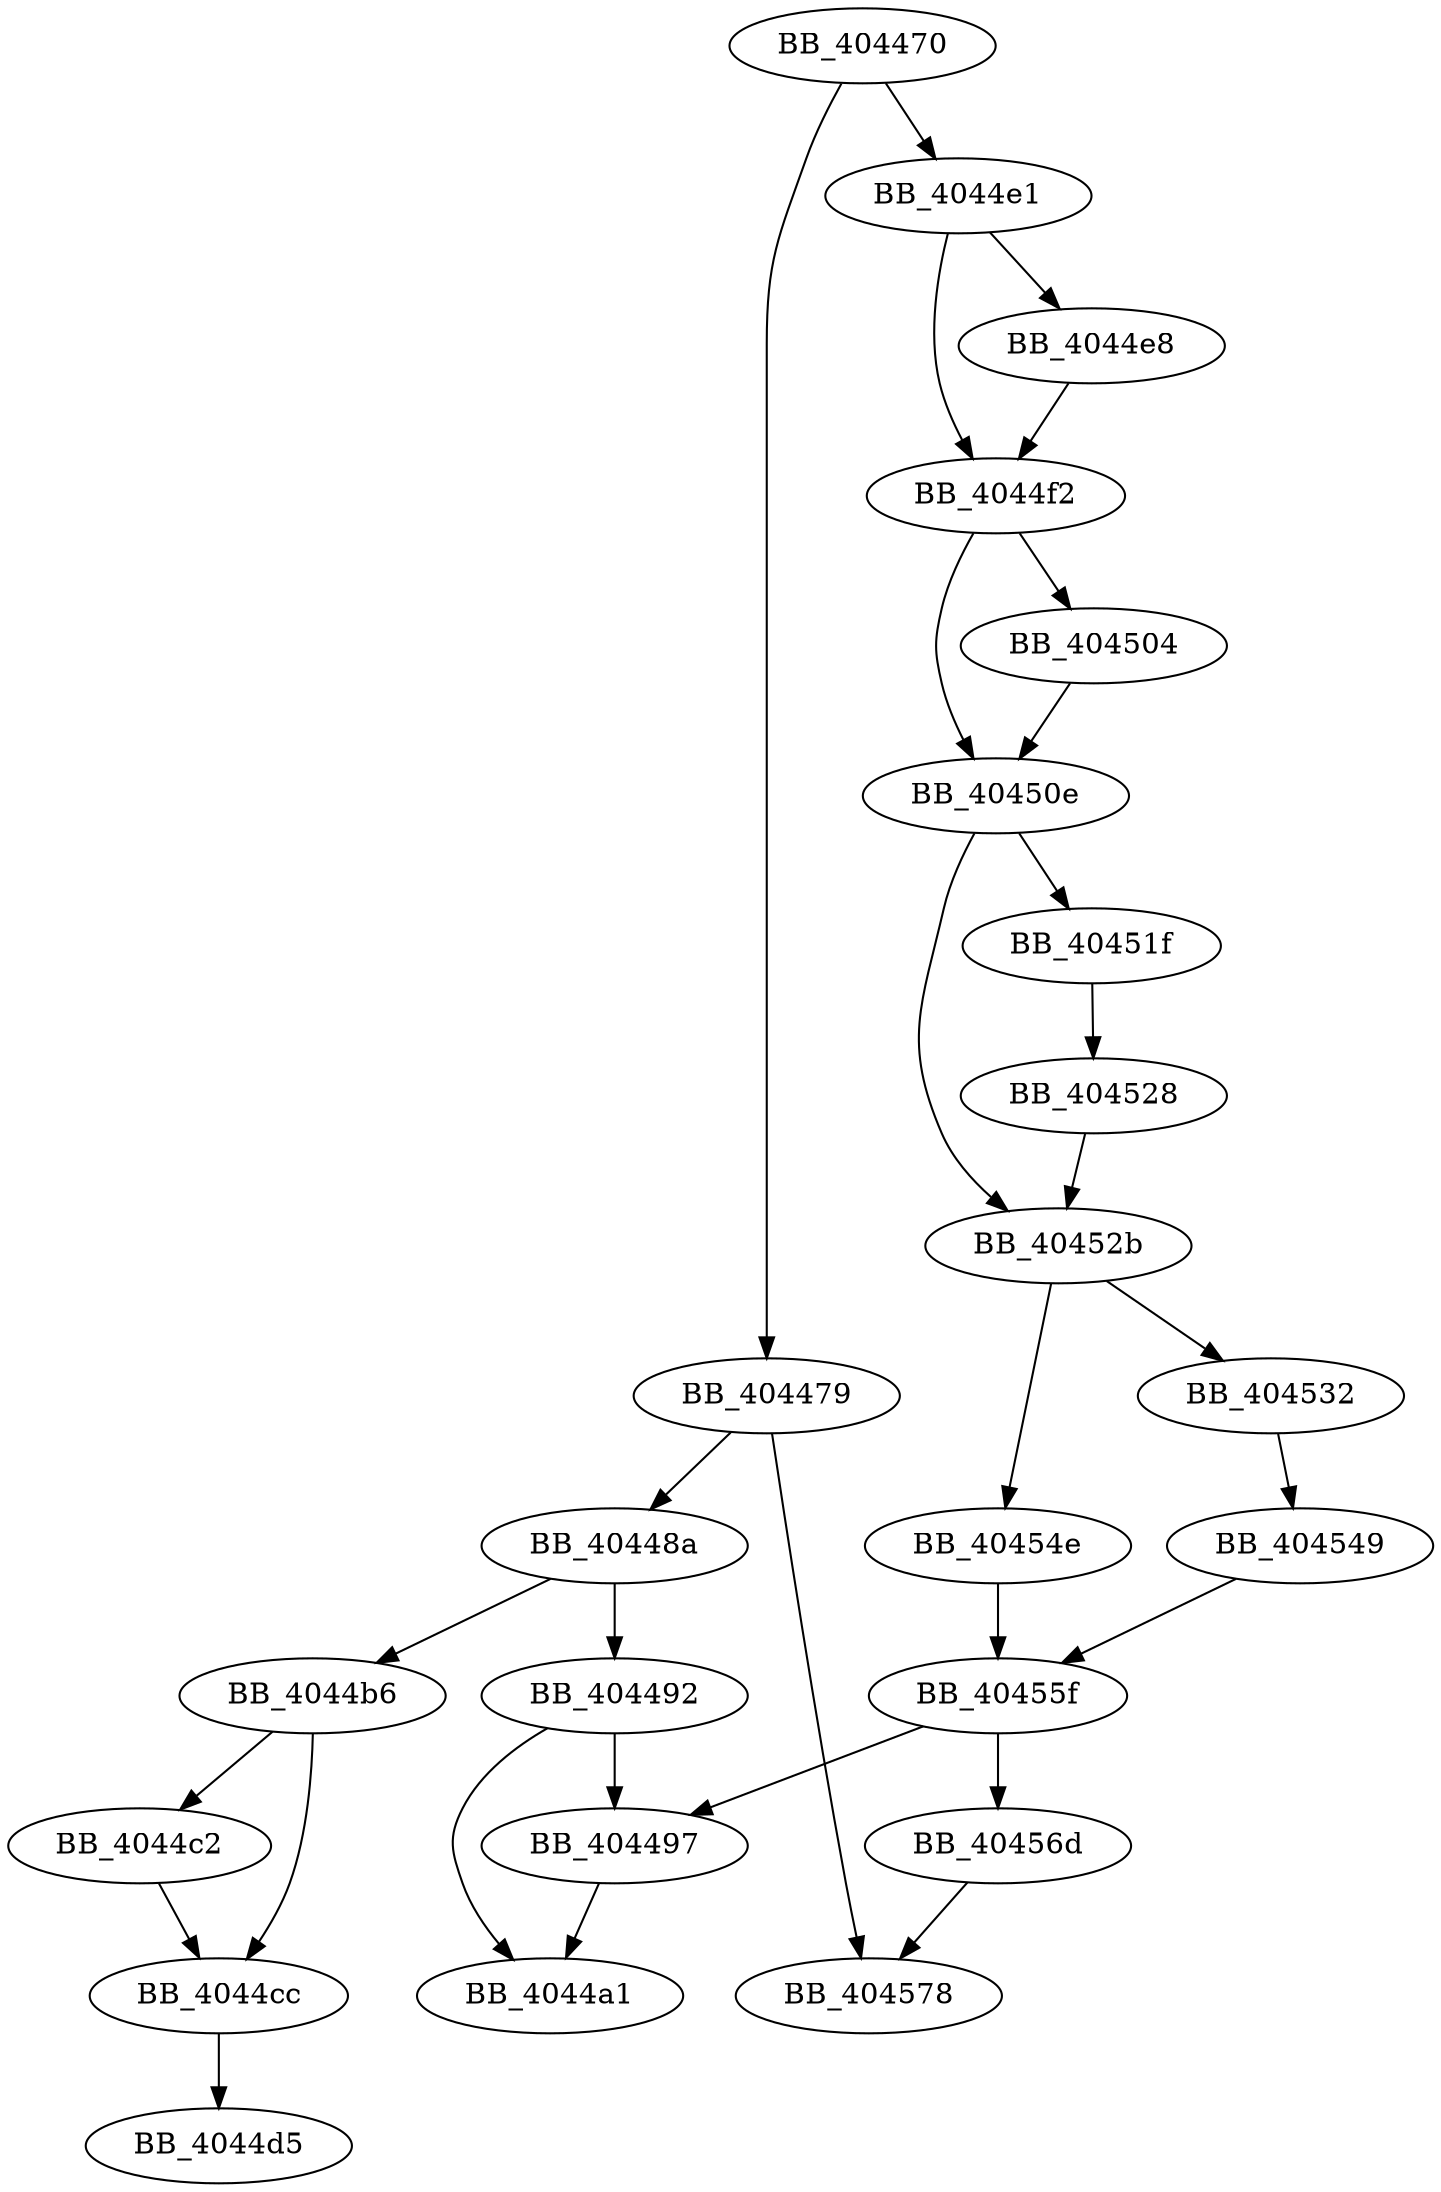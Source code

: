 DiGraph sub_404470{
BB_404470->BB_404479
BB_404470->BB_4044e1
BB_404479->BB_40448a
BB_404479->BB_404578
BB_40448a->BB_404492
BB_40448a->BB_4044b6
BB_404492->BB_404497
BB_404492->BB_4044a1
BB_404497->BB_4044a1
BB_4044b6->BB_4044c2
BB_4044b6->BB_4044cc
BB_4044c2->BB_4044cc
BB_4044cc->BB_4044d5
BB_4044e1->BB_4044e8
BB_4044e1->BB_4044f2
BB_4044e8->BB_4044f2
BB_4044f2->BB_404504
BB_4044f2->BB_40450e
BB_404504->BB_40450e
BB_40450e->BB_40451f
BB_40450e->BB_40452b
BB_40451f->BB_404528
BB_404528->BB_40452b
BB_40452b->BB_404532
BB_40452b->BB_40454e
BB_404532->BB_404549
BB_404549->BB_40455f
BB_40454e->BB_40455f
BB_40455f->BB_404497
BB_40455f->BB_40456d
BB_40456d->BB_404578
}
